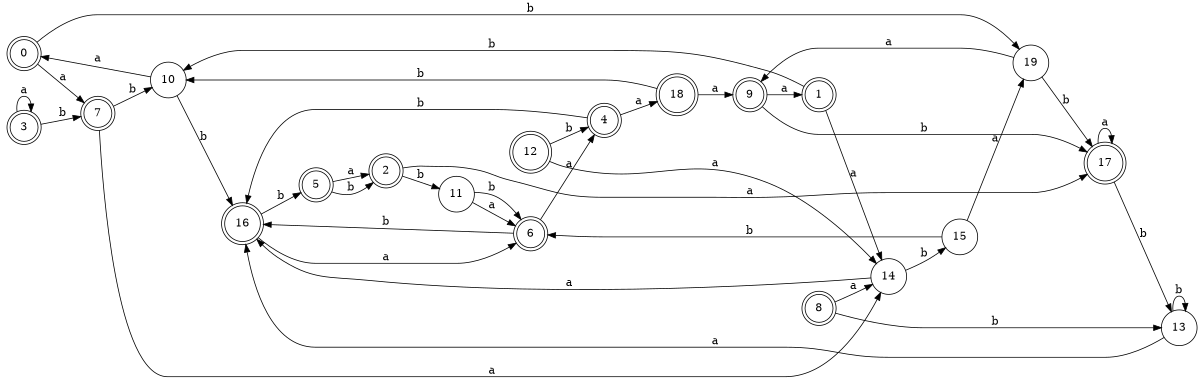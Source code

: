digraph n16_1 {
__start0 [label="" shape="none"];

rankdir=LR;
size="8,5";

s0 [style="rounded,filled", color="black", fillcolor="white" shape="doublecircle", label="0"];
s1 [style="rounded,filled", color="black", fillcolor="white" shape="doublecircle", label="1"];
s2 [style="rounded,filled", color="black", fillcolor="white" shape="doublecircle", label="2"];
s3 [style="rounded,filled", color="black", fillcolor="white" shape="doublecircle", label="3"];
s4 [style="rounded,filled", color="black", fillcolor="white" shape="doublecircle", label="4"];
s5 [style="rounded,filled", color="black", fillcolor="white" shape="doublecircle", label="5"];
s6 [style="rounded,filled", color="black", fillcolor="white" shape="doublecircle", label="6"];
s7 [style="rounded,filled", color="black", fillcolor="white" shape="doublecircle", label="7"];
s8 [style="rounded,filled", color="black", fillcolor="white" shape="doublecircle", label="8"];
s9 [style="rounded,filled", color="black", fillcolor="white" shape="doublecircle", label="9"];
s10 [style="filled", color="black", fillcolor="white" shape="circle", label="10"];
s11 [style="filled", color="black", fillcolor="white" shape="circle", label="11"];
s12 [style="rounded,filled", color="black", fillcolor="white" shape="doublecircle", label="12"];
s13 [style="filled", color="black", fillcolor="white" shape="circle", label="13"];
s14 [style="filled", color="black", fillcolor="white" shape="circle", label="14"];
s15 [style="filled", color="black", fillcolor="white" shape="circle", label="15"];
s16 [style="rounded,filled", color="black", fillcolor="white" shape="doublecircle", label="16"];
s17 [style="rounded,filled", color="black", fillcolor="white" shape="doublecircle", label="17"];
s18 [style="rounded,filled", color="black", fillcolor="white" shape="doublecircle", label="18"];
s19 [style="filled", color="black", fillcolor="white" shape="circle", label="19"];
s0 -> s7 [label="a"];
s0 -> s19 [label="b"];
s1 -> s14 [label="a"];
s1 -> s10 [label="b"];
s2 -> s17 [label="a"];
s2 -> s11 [label="b"];
s3 -> s3 [label="a"];
s3 -> s7 [label="b"];
s4 -> s18 [label="a"];
s4 -> s16 [label="b"];
s5 -> s2 [label="a"];
s5 -> s2 [label="b"];
s6 -> s4 [label="a"];
s6 -> s16 [label="b"];
s7 -> s14 [label="a"];
s7 -> s10 [label="b"];
s8 -> s14 [label="a"];
s8 -> s13 [label="b"];
s9 -> s1 [label="a"];
s9 -> s17 [label="b"];
s10 -> s0 [label="a"];
s10 -> s16 [label="b"];
s11 -> s6 [label="a"];
s11 -> s6 [label="b"];
s12 -> s14 [label="a"];
s12 -> s4 [label="b"];
s13 -> s16 [label="a"];
s13 -> s13 [label="b"];
s14 -> s16 [label="a"];
s14 -> s15 [label="b"];
s15 -> s19 [label="a"];
s15 -> s6 [label="b"];
s16 -> s6 [label="a"];
s16 -> s5 [label="b"];
s17 -> s17 [label="a"];
s17 -> s13 [label="b"];
s18 -> s9 [label="a"];
s18 -> s10 [label="b"];
s19 -> s9 [label="a"];
s19 -> s17 [label="b"];

}